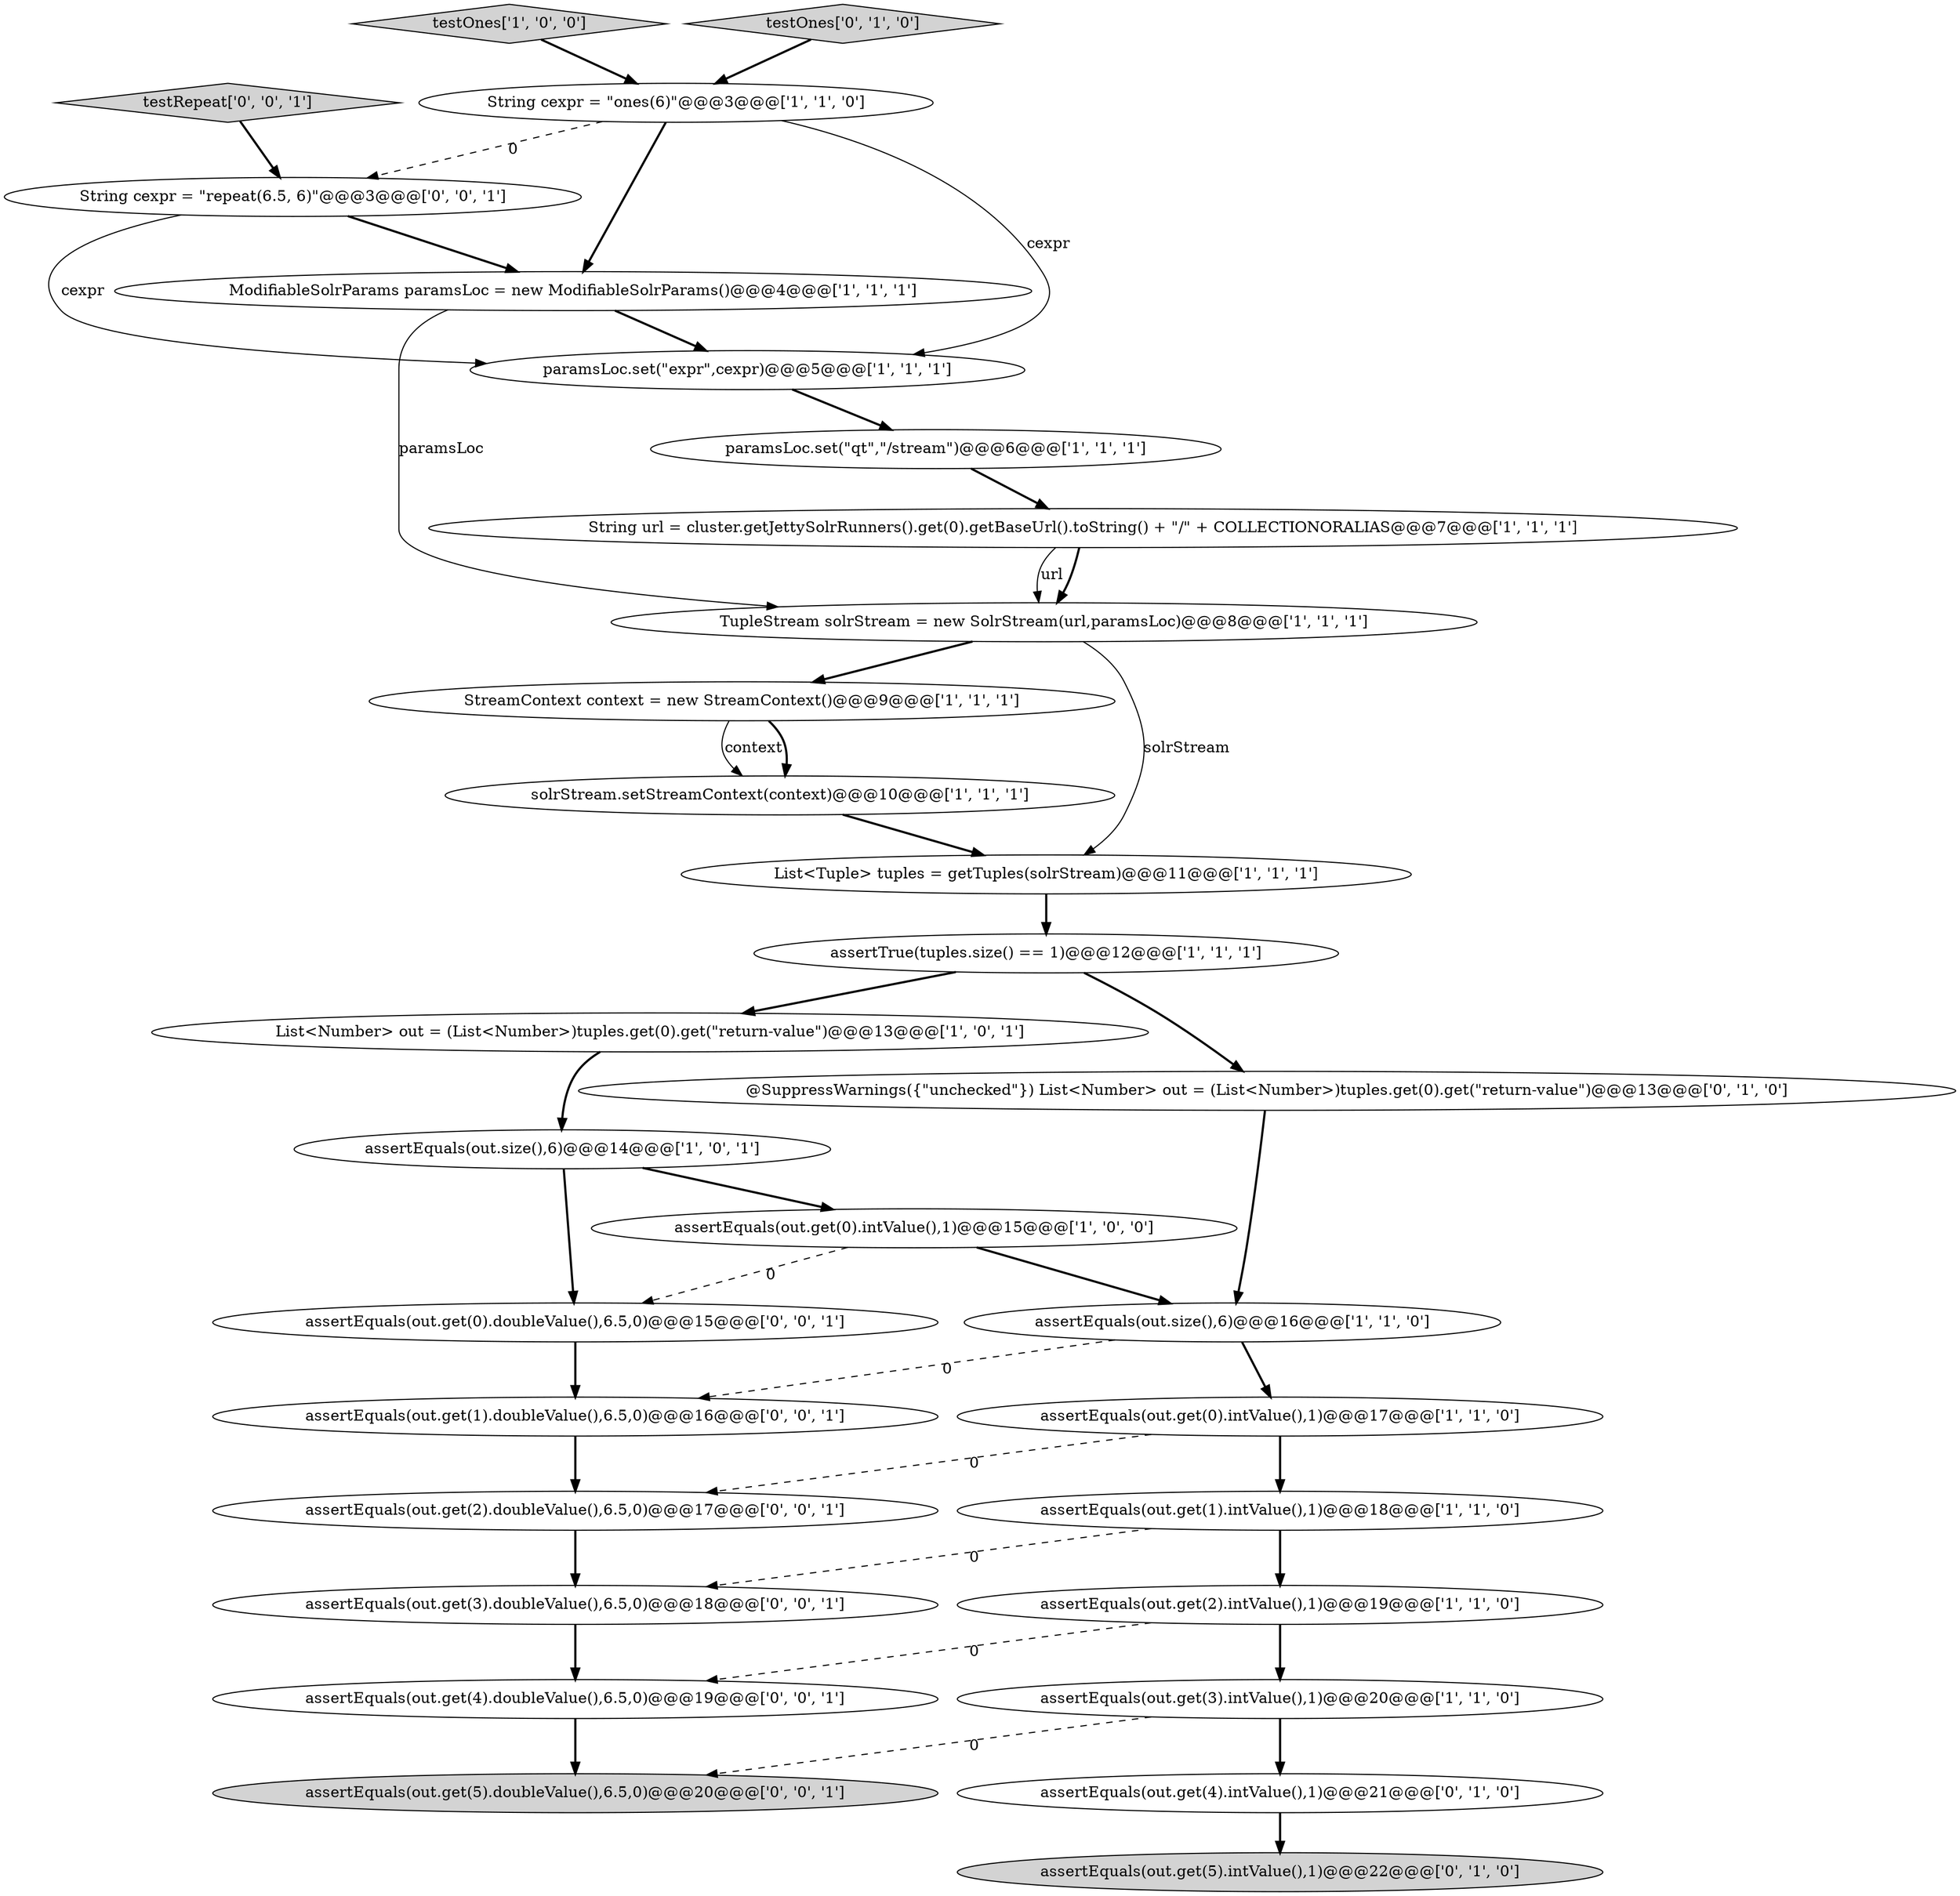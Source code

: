 digraph {
5 [style = filled, label = "assertEquals(out.get(0).intValue(),1)@@@15@@@['1', '0', '0']", fillcolor = white, shape = ellipse image = "AAA0AAABBB1BBB"];
6 [style = filled, label = "ModifiableSolrParams paramsLoc = new ModifiableSolrParams()@@@4@@@['1', '1', '1']", fillcolor = white, shape = ellipse image = "AAA0AAABBB1BBB"];
22 [style = filled, label = "assertEquals(out.get(4).intValue(),1)@@@21@@@['0', '1', '0']", fillcolor = white, shape = ellipse image = "AAA0AAABBB2BBB"];
7 [style = filled, label = "StreamContext context = new StreamContext()@@@9@@@['1', '1', '1']", fillcolor = white, shape = ellipse image = "AAA0AAABBB1BBB"];
21 [style = filled, label = "@SuppressWarnings({\"unchecked\"}) List<Number> out = (List<Number>)tuples.get(0).get(\"return-value\")@@@13@@@['0', '1', '0']", fillcolor = white, shape = ellipse image = "AAA0AAABBB2BBB"];
10 [style = filled, label = "assertEquals(out.get(0).intValue(),1)@@@17@@@['1', '1', '0']", fillcolor = white, shape = ellipse image = "AAA0AAABBB1BBB"];
9 [style = filled, label = "assertEquals(out.get(3).intValue(),1)@@@20@@@['1', '1', '0']", fillcolor = white, shape = ellipse image = "AAA0AAABBB1BBB"];
23 [style = filled, label = "assertEquals(out.get(0).doubleValue(),6.5,0)@@@15@@@['0', '0', '1']", fillcolor = white, shape = ellipse image = "AAA0AAABBB3BBB"];
15 [style = filled, label = "solrStream.setStreamContext(context)@@@10@@@['1', '1', '1']", fillcolor = white, shape = ellipse image = "AAA0AAABBB1BBB"];
17 [style = filled, label = "testOnes['1', '0', '0']", fillcolor = lightgray, shape = diamond image = "AAA0AAABBB1BBB"];
4 [style = filled, label = "paramsLoc.set(\"expr\",cexpr)@@@5@@@['1', '1', '1']", fillcolor = white, shape = ellipse image = "AAA0AAABBB1BBB"];
25 [style = filled, label = "assertEquals(out.get(3).doubleValue(),6.5,0)@@@18@@@['0', '0', '1']", fillcolor = white, shape = ellipse image = "AAA0AAABBB3BBB"];
20 [style = filled, label = "testOnes['0', '1', '0']", fillcolor = lightgray, shape = diamond image = "AAA0AAABBB2BBB"];
27 [style = filled, label = "assertEquals(out.get(1).doubleValue(),6.5,0)@@@16@@@['0', '0', '1']", fillcolor = white, shape = ellipse image = "AAA0AAABBB3BBB"];
1 [style = filled, label = "assertEquals(out.size(),6)@@@16@@@['1', '1', '0']", fillcolor = white, shape = ellipse image = "AAA0AAABBB1BBB"];
13 [style = filled, label = "List<Number> out = (List<Number>)tuples.get(0).get(\"return-value\")@@@13@@@['1', '0', '1']", fillcolor = white, shape = ellipse image = "AAA0AAABBB1BBB"];
30 [style = filled, label = "String cexpr = \"repeat(6.5, 6)\"@@@3@@@['0', '0', '1']", fillcolor = white, shape = ellipse image = "AAA0AAABBB3BBB"];
11 [style = filled, label = "TupleStream solrStream = new SolrStream(url,paramsLoc)@@@8@@@['1', '1', '1']", fillcolor = white, shape = ellipse image = "AAA0AAABBB1BBB"];
0 [style = filled, label = "List<Tuple> tuples = getTuples(solrStream)@@@11@@@['1', '1', '1']", fillcolor = white, shape = ellipse image = "AAA0AAABBB1BBB"];
26 [style = filled, label = "assertEquals(out.get(4).doubleValue(),6.5,0)@@@19@@@['0', '0', '1']", fillcolor = white, shape = ellipse image = "AAA0AAABBB3BBB"];
24 [style = filled, label = "assertEquals(out.get(2).doubleValue(),6.5,0)@@@17@@@['0', '0', '1']", fillcolor = white, shape = ellipse image = "AAA0AAABBB3BBB"];
3 [style = filled, label = "String url = cluster.getJettySolrRunners().get(0).getBaseUrl().toString() + \"/\" + COLLECTIONORALIAS@@@7@@@['1', '1', '1']", fillcolor = white, shape = ellipse image = "AAA0AAABBB1BBB"];
2 [style = filled, label = "assertEquals(out.get(1).intValue(),1)@@@18@@@['1', '1', '0']", fillcolor = white, shape = ellipse image = "AAA0AAABBB1BBB"];
29 [style = filled, label = "testRepeat['0', '0', '1']", fillcolor = lightgray, shape = diamond image = "AAA0AAABBB3BBB"];
14 [style = filled, label = "assertTrue(tuples.size() == 1)@@@12@@@['1', '1', '1']", fillcolor = white, shape = ellipse image = "AAA0AAABBB1BBB"];
12 [style = filled, label = "paramsLoc.set(\"qt\",\"/stream\")@@@6@@@['1', '1', '1']", fillcolor = white, shape = ellipse image = "AAA0AAABBB1BBB"];
28 [style = filled, label = "assertEquals(out.get(5).doubleValue(),6.5,0)@@@20@@@['0', '0', '1']", fillcolor = lightgray, shape = ellipse image = "AAA0AAABBB3BBB"];
16 [style = filled, label = "assertEquals(out.get(2).intValue(),1)@@@19@@@['1', '1', '0']", fillcolor = white, shape = ellipse image = "AAA0AAABBB1BBB"];
18 [style = filled, label = "assertEquals(out.size(),6)@@@14@@@['1', '0', '1']", fillcolor = white, shape = ellipse image = "AAA0AAABBB1BBB"];
19 [style = filled, label = "assertEquals(out.get(5).intValue(),1)@@@22@@@['0', '1', '0']", fillcolor = lightgray, shape = ellipse image = "AAA0AAABBB2BBB"];
8 [style = filled, label = "String cexpr = \"ones(6)\"@@@3@@@['1', '1', '0']", fillcolor = white, shape = ellipse image = "AAA0AAABBB1BBB"];
9->22 [style = bold, label=""];
17->8 [style = bold, label=""];
18->23 [style = bold, label=""];
23->27 [style = bold, label=""];
22->19 [style = bold, label=""];
29->30 [style = bold, label=""];
5->23 [style = dashed, label="0"];
1->27 [style = dashed, label="0"];
9->28 [style = dashed, label="0"];
3->11 [style = bold, label=""];
3->11 [style = solid, label="url"];
8->6 [style = bold, label=""];
30->4 [style = solid, label="cexpr"];
7->15 [style = solid, label="context"];
30->6 [style = bold, label=""];
6->11 [style = solid, label="paramsLoc"];
16->26 [style = dashed, label="0"];
6->4 [style = bold, label=""];
5->1 [style = bold, label=""];
0->14 [style = bold, label=""];
20->8 [style = bold, label=""];
24->25 [style = bold, label=""];
18->5 [style = bold, label=""];
15->0 [style = bold, label=""];
21->1 [style = bold, label=""];
25->26 [style = bold, label=""];
2->25 [style = dashed, label="0"];
4->12 [style = bold, label=""];
7->15 [style = bold, label=""];
11->0 [style = solid, label="solrStream"];
10->2 [style = bold, label=""];
27->24 [style = bold, label=""];
12->3 [style = bold, label=""];
8->30 [style = dashed, label="0"];
26->28 [style = bold, label=""];
14->13 [style = bold, label=""];
14->21 [style = bold, label=""];
1->10 [style = bold, label=""];
10->24 [style = dashed, label="0"];
16->9 [style = bold, label=""];
11->7 [style = bold, label=""];
13->18 [style = bold, label=""];
8->4 [style = solid, label="cexpr"];
2->16 [style = bold, label=""];
}
